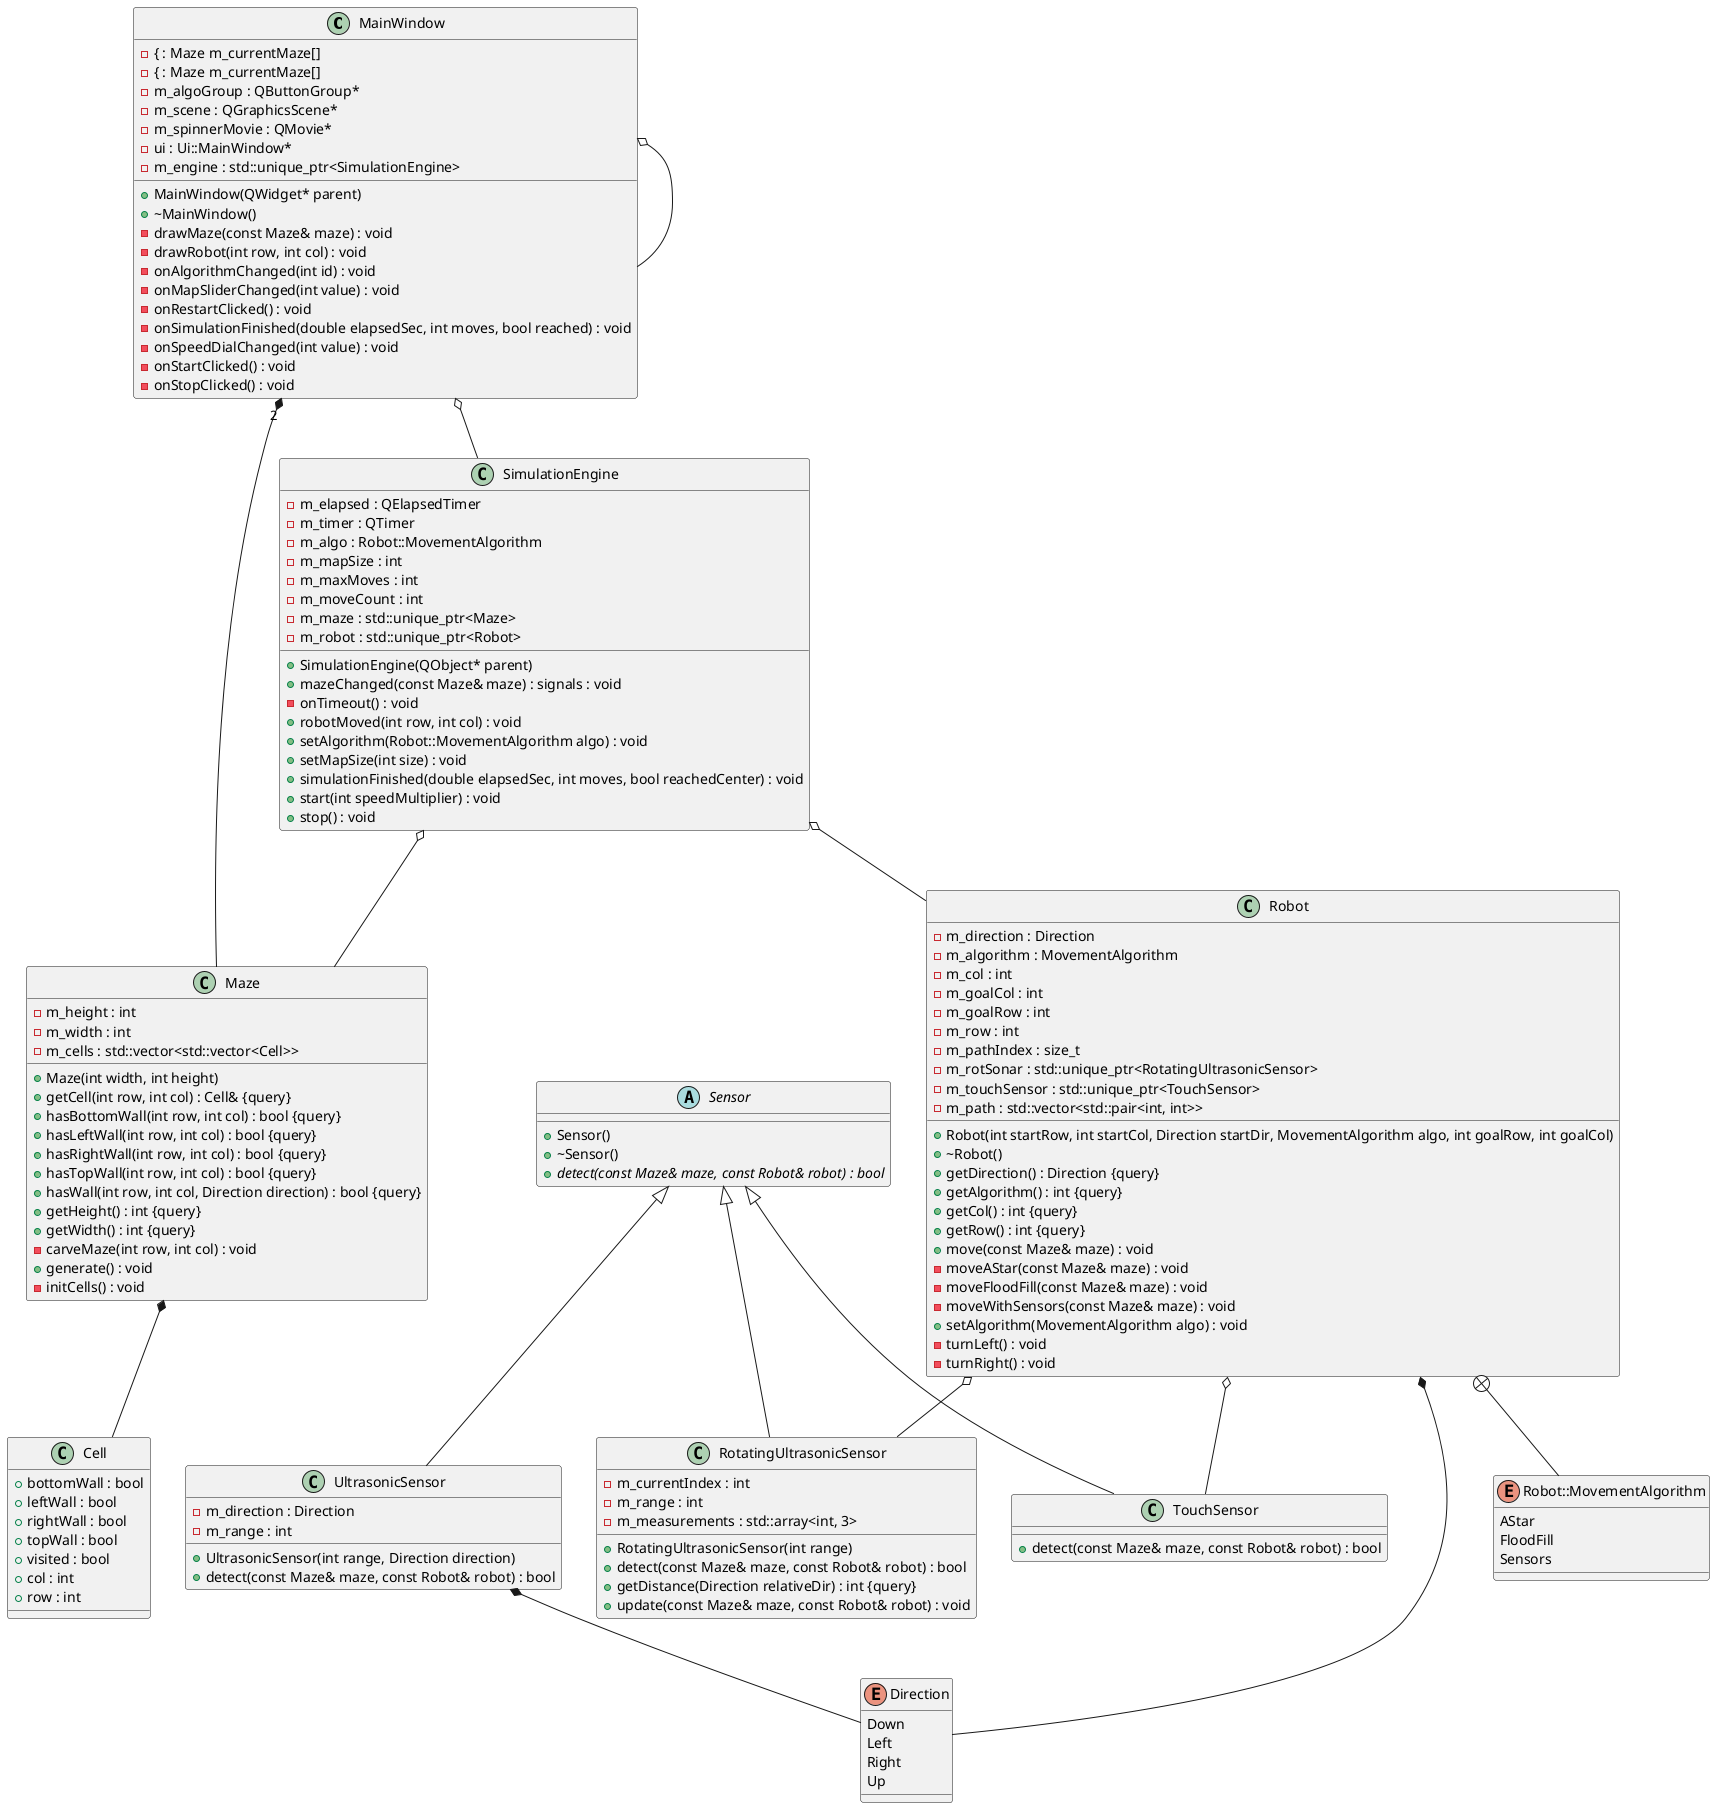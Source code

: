 @startuml





/' Objects '/

class MainWindow {
	+MainWindow(QWidget* parent)
	+~MainWindow()
	-{ : Maze m_currentMaze[]
	-{ : Maze m_currentMaze[]
	-m_algoGroup : QButtonGroup*
	-m_scene : QGraphicsScene*
	-m_spinnerMovie : QMovie*
	-ui : Ui::MainWindow*
	-m_engine : std::unique_ptr<SimulationEngine>
	-drawMaze(const Maze& maze) : void
	-drawRobot(int row, int col) : void
	-onAlgorithmChanged(int id) : void
	-onMapSliderChanged(int value) : void
	-onRestartClicked() : void
	-onSimulationFinished(double elapsedSec, int moves, bool reached) : void
	-onSpeedDialChanged(int value) : void
	-onStartClicked() : void
	-onStopClicked() : void
}


class Maze {
	+Maze(int width, int height)
	+getCell(int row, int col) : Cell& {query}
	+hasBottomWall(int row, int col) : bool {query}
	+hasLeftWall(int row, int col) : bool {query}
	+hasRightWall(int row, int col) : bool {query}
	+hasTopWall(int row, int col) : bool {query}
	+hasWall(int row, int col, Direction direction) : bool {query}
	+getHeight() : int {query}
	+getWidth() : int {query}
	-m_height : int
	-m_width : int
	-m_cells : std::vector<std::vector<Cell>>
	-carveMaze(int row, int col) : void
	+generate() : void
	-initCells() : void
}


class Robot {
	+Robot(int startRow, int startCol, Direction startDir, MovementAlgorithm algo, int goalRow, int goalCol)
	+~Robot()
	+getDirection() : Direction {query}
	-m_direction : Direction
	-m_algorithm : MovementAlgorithm
	+getAlgorithm() : int {query}
	+getCol() : int {query}
	+getRow() : int {query}
	-m_col : int
	-m_goalCol : int
	-m_goalRow : int
	-m_row : int
	-m_pathIndex : size_t
	-m_rotSonar : std::unique_ptr<RotatingUltrasonicSensor>
	-m_touchSensor : std::unique_ptr<TouchSensor>
	-m_path : std::vector<std::pair<int, int>>
	+move(const Maze& maze) : void
	-moveAStar(const Maze& maze) : void
	-moveFloodFill(const Maze& maze) : void
	-moveWithSensors(const Maze& maze) : void
	+setAlgorithm(MovementAlgorithm algo) : void
	-turnLeft() : void
	-turnRight() : void
}


class RotatingUltrasonicSensor {
	+RotatingUltrasonicSensor(int range)
	+detect(const Maze& maze, const Robot& robot) : bool
	+getDistance(Direction relativeDir) : int {query}
	-m_currentIndex : int
	-m_range : int
	-m_measurements : std::array<int, 3>
	+update(const Maze& maze, const Robot& robot) : void
}


abstract class Sensor {
	+Sensor()
	+~Sensor()
	+{abstract} detect(const Maze& maze, const Robot& robot) : bool
}


class SimulationEngine {
	+SimulationEngine(QObject* parent)
	-m_elapsed : QElapsedTimer
	-m_timer : QTimer
	-m_algo : Robot::MovementAlgorithm
	-m_mapSize : int
	-m_maxMoves : int
	-m_moveCount : int
	+mazeChanged(const Maze& maze) : signals : void
	-m_maze : std::unique_ptr<Maze>
	-m_robot : std::unique_ptr<Robot>
	-onTimeout() : void
	+robotMoved(int row, int col) : void
	+setAlgorithm(Robot::MovementAlgorithm algo) : void
	+setMapSize(int size) : void
	+simulationFinished(double elapsedSec, int moves, bool reachedCenter) : void
	+start(int speedMultiplier) : void
	+stop() : void
}


class TouchSensor {
	+detect(const Maze& maze, const Robot& robot) : bool
}


class UltrasonicSensor {
	+UltrasonicSensor(int range, Direction direction)
	-m_direction : Direction
	+detect(const Maze& maze, const Robot& robot) : bool
	-m_range : int
}


enum Direction {
	Down
	Left
	Right
	Up
}


enum Robot::MovementAlgorithm {
	AStar
	FloodFill
	Sensors
}


class Cell {
	+bottomWall : bool
	+leftWall : bool
	+rightWall : bool
	+topWall : bool
	+visited : bool
	+col : int
	+row : int
}





/' Inheritance relationships '/

Sensor <|-- RotatingUltrasonicSensor


Sensor <|-- TouchSensor


Sensor <|-- UltrasonicSensor





/' Aggregation relationships '/

MainWindow o-- MainWindow


MainWindow "2" *-- Maze


MainWindow o-- SimulationEngine


Maze *-- Cell


Robot *-- Direction


Robot o-- RotatingUltrasonicSensor


Robot o-- TouchSensor


SimulationEngine o-- Maze


SimulationEngine o-- Robot


UltrasonicSensor *-- Direction






/' Nested objects '/

Robot +-- Robot::MovementAlgorithm




@enduml
